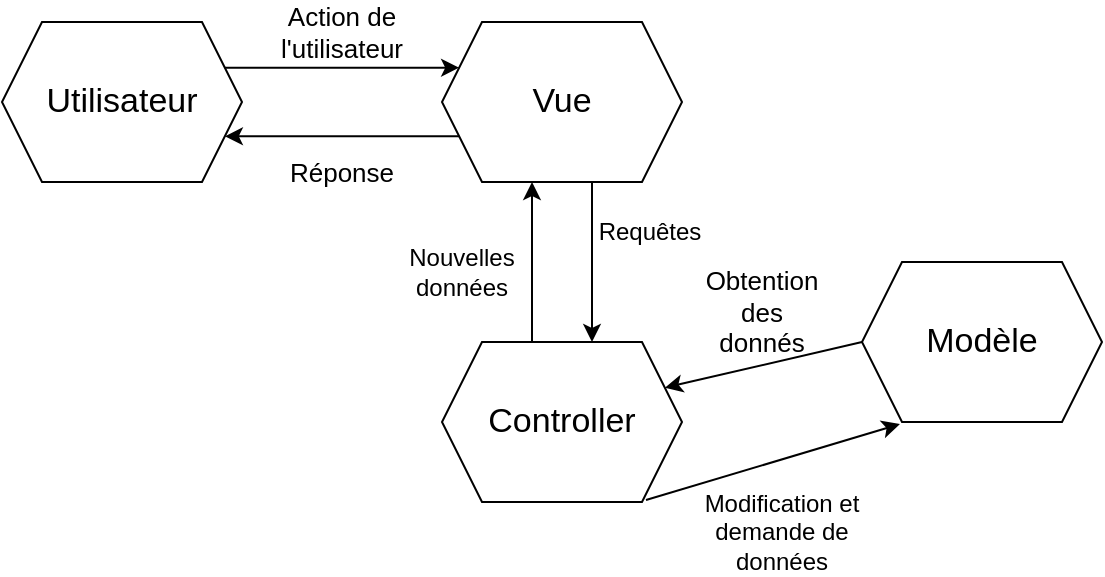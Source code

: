 <mxfile version="21.8.2" type="github">
  <diagram name="Page-1" id="ihej46Fy8raGkYUn52ul">
    <mxGraphModel dx="683" dy="361" grid="1" gridSize="10" guides="1" tooltips="1" connect="1" arrows="1" fold="1" page="1" pageScale="1" pageWidth="827" pageHeight="1169" math="0" shadow="0">
      <root>
        <mxCell id="0" />
        <mxCell id="1" parent="0" />
        <mxCell id="0wVq687nUGm6H_S43hHm-1" value="&lt;font style=&quot;font-size: 17px;&quot;&gt;Utilisateur&lt;/font&gt;" style="shape=hexagon;perimeter=hexagonPerimeter2;whiteSpace=wrap;html=1;fixedSize=1;" vertex="1" parent="1">
          <mxGeometry x="90" y="360" width="120" height="80" as="geometry" />
        </mxCell>
        <mxCell id="0wVq687nUGm6H_S43hHm-2" value="&lt;font style=&quot;font-size: 17px;&quot;&gt;Vue&lt;/font&gt;" style="shape=hexagon;perimeter=hexagonPerimeter2;whiteSpace=wrap;html=1;fixedSize=1;" vertex="1" parent="1">
          <mxGeometry x="310" y="360" width="120" height="80" as="geometry" />
        </mxCell>
        <mxCell id="0wVq687nUGm6H_S43hHm-3" value="&lt;font style=&quot;font-size: 17px;&quot;&gt;Controller&lt;/font&gt;" style="shape=hexagon;perimeter=hexagonPerimeter2;whiteSpace=wrap;html=1;fixedSize=1;" vertex="1" parent="1">
          <mxGeometry x="310" y="520" width="120" height="80" as="geometry" />
        </mxCell>
        <mxCell id="0wVq687nUGm6H_S43hHm-4" value="&lt;font style=&quot;font-size: 17px;&quot;&gt;Modèle&lt;/font&gt;" style="shape=hexagon;perimeter=hexagonPerimeter2;whiteSpace=wrap;html=1;fixedSize=1;" vertex="1" parent="1">
          <mxGeometry x="520" y="480" width="120" height="80" as="geometry" />
        </mxCell>
        <mxCell id="0wVq687nUGm6H_S43hHm-6" value="" style="endArrow=classic;html=1;rounded=0;exitX=1;exitY=0.25;exitDx=0;exitDy=0;entryX=0;entryY=0.25;entryDx=0;entryDy=0;" edge="1" parent="1" source="0wVq687nUGm6H_S43hHm-1" target="0wVq687nUGm6H_S43hHm-2">
          <mxGeometry width="50" height="50" relative="1" as="geometry">
            <mxPoint x="210" y="369" as="sourcePoint" />
            <mxPoint x="294" y="369" as="targetPoint" />
          </mxGeometry>
        </mxCell>
        <mxCell id="0wVq687nUGm6H_S43hHm-7" value="" style="endArrow=classic;html=1;rounded=0;exitX=0;exitY=0.75;exitDx=0;exitDy=0;entryX=1;entryY=0.75;entryDx=0;entryDy=0;" edge="1" parent="1" source="0wVq687nUGm6H_S43hHm-2" target="0wVq687nUGm6H_S43hHm-1">
          <mxGeometry width="50" height="50" relative="1" as="geometry">
            <mxPoint x="201" y="379" as="sourcePoint" />
            <mxPoint x="323" y="378" as="targetPoint" />
          </mxGeometry>
        </mxCell>
        <mxCell id="0wVq687nUGm6H_S43hHm-9" value="" style="endArrow=classic;html=1;rounded=0;exitX=0.375;exitY=0;exitDx=0;exitDy=0;entryX=0.375;entryY=1;entryDx=0;entryDy=0;" edge="1" parent="1">
          <mxGeometry width="50" height="50" relative="1" as="geometry">
            <mxPoint x="355" y="520" as="sourcePoint" />
            <mxPoint x="355" y="440" as="targetPoint" />
          </mxGeometry>
        </mxCell>
        <mxCell id="0wVq687nUGm6H_S43hHm-10" value="" style="endArrow=classic;html=1;rounded=0;exitX=0.625;exitY=1;exitDx=0;exitDy=0;entryX=0.625;entryY=0;entryDx=0;entryDy=0;" edge="1" parent="1" source="0wVq687nUGm6H_S43hHm-2" target="0wVq687nUGm6H_S43hHm-3">
          <mxGeometry width="50" height="50" relative="1" as="geometry">
            <mxPoint x="365" y="530" as="sourcePoint" />
            <mxPoint x="365" y="450" as="targetPoint" />
          </mxGeometry>
        </mxCell>
        <mxCell id="0wVq687nUGm6H_S43hHm-11" value="" style="endArrow=classic;html=1;rounded=0;exitX=0.85;exitY=0.988;exitDx=0;exitDy=0;entryX=0.158;entryY=1.013;entryDx=0;entryDy=0;entryPerimeter=0;exitPerimeter=0;" edge="1" parent="1" source="0wVq687nUGm6H_S43hHm-3" target="0wVq687nUGm6H_S43hHm-4">
          <mxGeometry width="50" height="50" relative="1" as="geometry">
            <mxPoint x="395" y="450" as="sourcePoint" />
            <mxPoint x="600" y="510" as="targetPoint" />
          </mxGeometry>
        </mxCell>
        <mxCell id="0wVq687nUGm6H_S43hHm-12" value="" style="endArrow=classic;html=1;rounded=0;entryX=1;entryY=0.25;entryDx=0;entryDy=0;exitX=0;exitY=0.5;exitDx=0;exitDy=0;" edge="1" parent="1" source="0wVq687nUGm6H_S43hHm-4" target="0wVq687nUGm6H_S43hHm-3">
          <mxGeometry width="50" height="50" relative="1" as="geometry">
            <mxPoint x="480" y="470" as="sourcePoint" />
            <mxPoint x="657" y="480" as="targetPoint" />
          </mxGeometry>
        </mxCell>
        <mxCell id="0wVq687nUGm6H_S43hHm-13" value="&lt;div style=&quot;font-size: 13px;&quot;&gt;&lt;font style=&quot;font-size: 13px;&quot;&gt;Action de &lt;br&gt;&lt;/font&gt;&lt;/div&gt;&lt;div style=&quot;font-size: 13px;&quot;&gt;&lt;font style=&quot;font-size: 13px;&quot;&gt;l&#39;utilisateur&lt;font style=&quot;font-size: 13px;&quot;&gt;&lt;br&gt;&lt;/font&gt;&lt;/font&gt;&lt;/div&gt;" style="text;html=1;strokeColor=none;fillColor=none;align=center;verticalAlign=middle;whiteSpace=wrap;rounded=0;" vertex="1" parent="1">
          <mxGeometry x="230" y="350" width="60" height="30" as="geometry" />
        </mxCell>
        <mxCell id="0wVq687nUGm6H_S43hHm-14" value="&lt;font style=&quot;font-size: 13px;&quot;&gt;Réponse&lt;/font&gt;" style="text;html=1;strokeColor=none;fillColor=none;align=center;verticalAlign=middle;whiteSpace=wrap;rounded=0;" vertex="1" parent="1">
          <mxGeometry x="230" y="420" width="60" height="30" as="geometry" />
        </mxCell>
        <mxCell id="0wVq687nUGm6H_S43hHm-15" value="Nouvelles données" style="text;html=1;strokeColor=none;fillColor=none;align=center;verticalAlign=middle;whiteSpace=wrap;rounded=0;" vertex="1" parent="1">
          <mxGeometry x="290" y="470" width="60" height="30" as="geometry" />
        </mxCell>
        <mxCell id="0wVq687nUGm6H_S43hHm-16" value="&lt;font style=&quot;font-size: 13px;&quot;&gt;Obtention des donnés&lt;br&gt;&lt;/font&gt;" style="text;html=1;strokeColor=none;fillColor=none;align=center;verticalAlign=middle;whiteSpace=wrap;rounded=0;" vertex="1" parent="1">
          <mxGeometry x="440" y="490" width="60" height="30" as="geometry" />
        </mxCell>
        <mxCell id="0wVq687nUGm6H_S43hHm-17" value="Modification et demande de données" style="text;html=1;strokeColor=none;fillColor=none;align=center;verticalAlign=middle;whiteSpace=wrap;rounded=0;" vertex="1" parent="1">
          <mxGeometry x="440" y="600" width="80" height="30" as="geometry" />
        </mxCell>
        <mxCell id="0wVq687nUGm6H_S43hHm-19" value="Requêtes" style="text;html=1;strokeColor=none;fillColor=none;align=center;verticalAlign=middle;whiteSpace=wrap;rounded=0;" vertex="1" parent="1">
          <mxGeometry x="384" y="450" width="60" height="30" as="geometry" />
        </mxCell>
      </root>
    </mxGraphModel>
  </diagram>
</mxfile>
